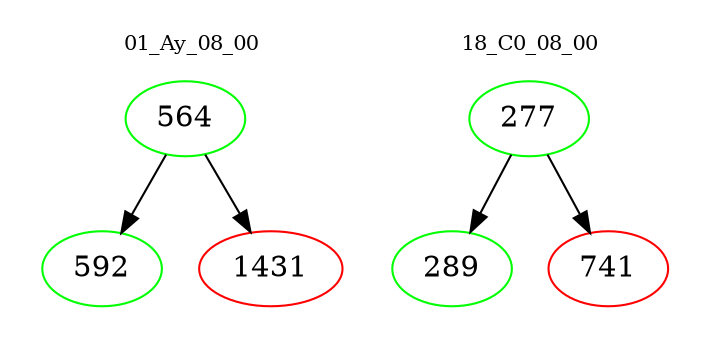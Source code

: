 digraph{
subgraph cluster_0 {
color = white
label = "01_Ay_08_00";
fontsize=10;
T0_564 [label="564", color="green"]
T0_564 -> T0_592 [color="black"]
T0_592 [label="592", color="green"]
T0_564 -> T0_1431 [color="black"]
T0_1431 [label="1431", color="red"]
}
subgraph cluster_1 {
color = white
label = "18_C0_08_00";
fontsize=10;
T1_277 [label="277", color="green"]
T1_277 -> T1_289 [color="black"]
T1_289 [label="289", color="green"]
T1_277 -> T1_741 [color="black"]
T1_741 [label="741", color="red"]
}
}
